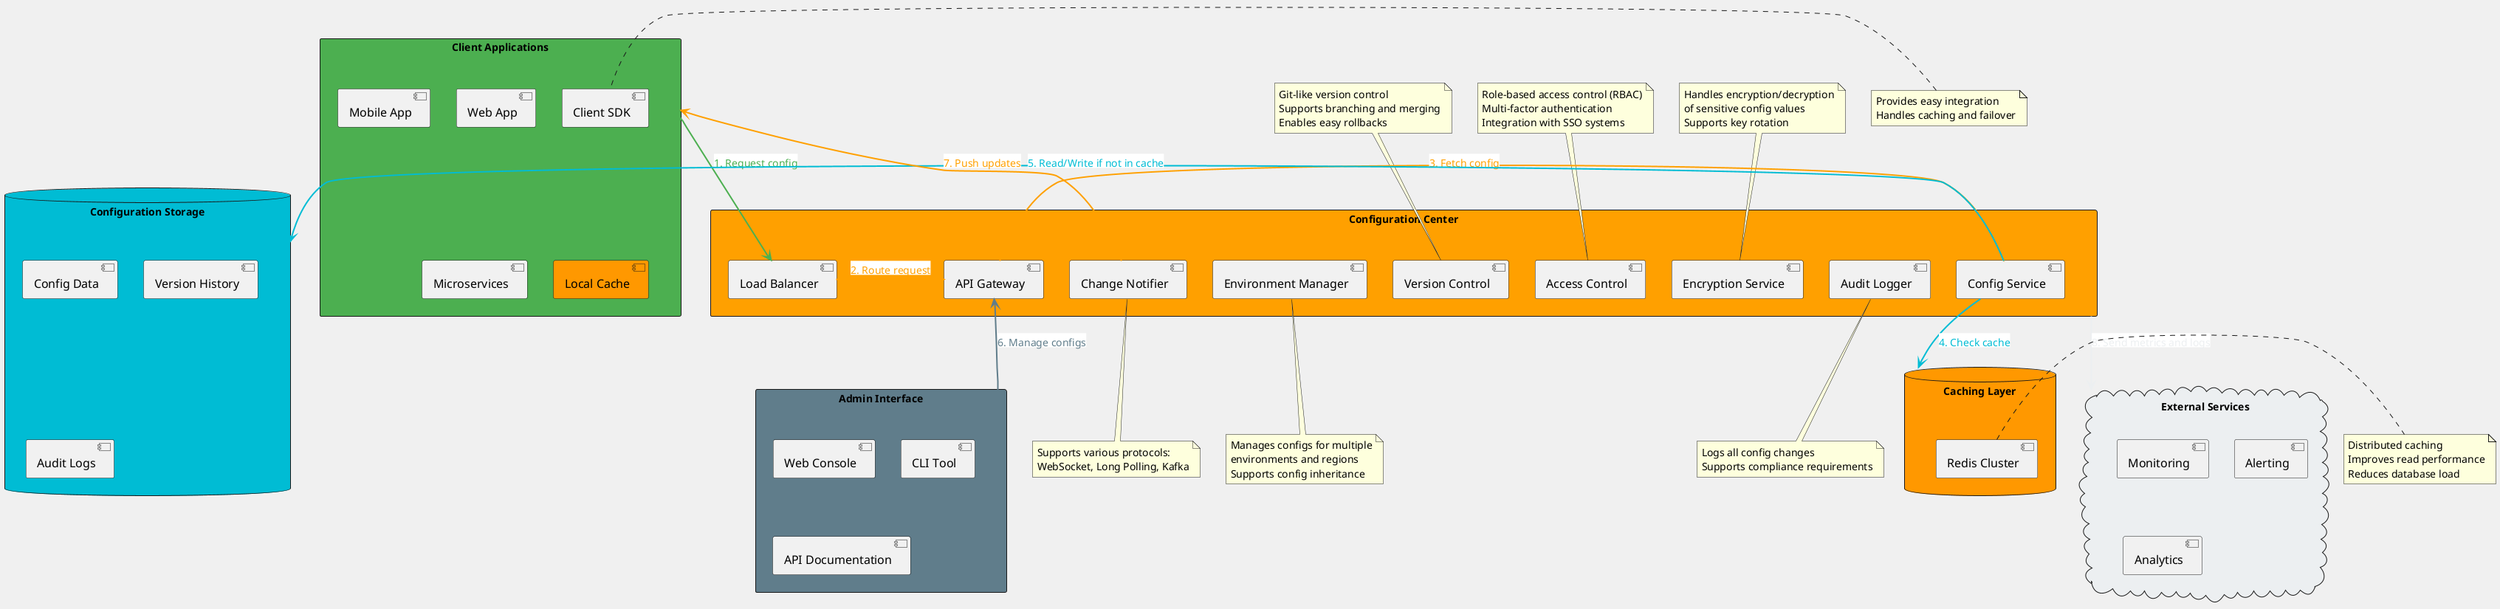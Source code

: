 @startuml Advanced Distributed Configuration Center

!define PRIMARY_COLOR #4CAF50
!define SECONDARY_COLOR #FFA000
!define ACCENT_COLOR #00BCD4
!define DARK_COLOR #607D8B
!define LIGHT_COLOR #ECEFF1
!define ERROR_COLOR #FF5252
!define CACHE_COLOR #FF9800

skinparam backgroundColor #F0F0F0
skinparam defaultFontSize 14
skinparam componentFontSize 16
skinparam noteFontSize 14
allowmixing
!pragma layout dot

rectangle "Client Applications" as ClientApps PRIMARY_COLOR {
    component "Web App" as WebApp
    component "Mobile App" as MobileApp
    component "Microservices" as Microservices
    component "Client SDK" as ClientSDK
    component "Local Cache" as LocalCache CACHE_COLOR
}

rectangle "Configuration Center" as ConfigCenter SECONDARY_COLOR {
    component "API Gateway" as APIGateway
    component "Load Balancer" as LoadBalancer
    component "Config Service" as ConfigService
    component "Version Control" as VersionControl
    component "Change Notifier" as ChangeNotifier
    component "Environment Manager" as EnvManager
    component "Access Control" as AccessControl
    component "Audit Logger" as AuditLogger
    component "Encryption Service" as EncryptionService
}

database "Configuration Storage" as ConfigStorage ACCENT_COLOR {
    component "Config Data" as ConfigData
    component "Version History" as VersionHistory
    component "Audit Logs" as AuditLogs
}

rectangle "Admin Interface" as AdminInterface DARK_COLOR {
    component "Web Console" as WebConsole
    component "CLI Tool" as CLITool
    component "API Documentation" as APIDocs
}

cloud "External Services" as ExternalServices LIGHT_COLOR {
    component "Monitoring" as Monitoring
    component "Alerting" as Alerting
    component "Analytics" as Analytics
}

database "Caching Layer" as CachingLayer CACHE_COLOR {
    component "Redis Cluster" as RedisCluster
}

ClientApps -[PRIMARY_COLOR,thickness=2]down-> LoadBalancer : <back:#FFFFFF><color:PRIMARY_COLOR>1. Request config</color></back>
LoadBalancer -[SECONDARY_COLOR,thickness=2]right-> APIGateway : <back:#FFFFFF><color:SECONDARY_COLOR>2. Route request</color></back>
APIGateway -[SECONDARY_COLOR,thickness=2]right-> ConfigService : <back:#FFFFFF><color:SECONDARY_COLOR>3. Fetch config</color></back>
ConfigService -[ACCENT_COLOR,thickness=2]down-> CachingLayer : <back:#FFFFFF><color:ACCENT_COLOR>4. Check cache</color></back>
ConfigService -[ACCENT_COLOR,thickness=2]right-> ConfigStorage : <back:#FFFFFF><color:ACCENT_COLOR>5. Read/Write if not in cache</color></back>
AdminInterface -[DARK_COLOR,thickness=2]up-> APIGateway : <back:#FFFFFF><color:DARK_COLOR>6. Manage configs</color></back>
ChangeNotifier -[SECONDARY_COLOR,thickness=2]up-> ClientApps : <back:#FFFFFF><color:SECONDARY_COLOR>7. Push updates</color></back>
ConfigCenter -[LIGHT_COLOR,thickness=2]right-> ExternalServices : <back:#FFFFFF><color:LIGHT_COLOR>8. Send metrics and logs</color></back>

note top of VersionControl
  Git-like version control
  Supports branching and merging
  Enables easy rollbacks
end note

note bottom of EnvManager
  Manages configs for multiple
  environments and regions
  Supports config inheritance
end note

note top of AccessControl
  Role-based access control (RBAC)
  Multi-factor authentication
  Integration with SSO systems
end note

note bottom of ChangeNotifier
  Supports various protocols:
  WebSocket, Long Polling, Kafka
end note

note top of EncryptionService
  Handles encryption/decryption
  of sensitive config values
  Supports key rotation
end note

note left of ClientSDK
  Provides easy integration
  Handles caching and failover
end note

note right of RedisCluster
  Distributed caching
  Improves read performance
  Reduces database load
end note

note bottom of AuditLogger
  Logs all config changes
  Supports compliance requirements
end note

@enduml
